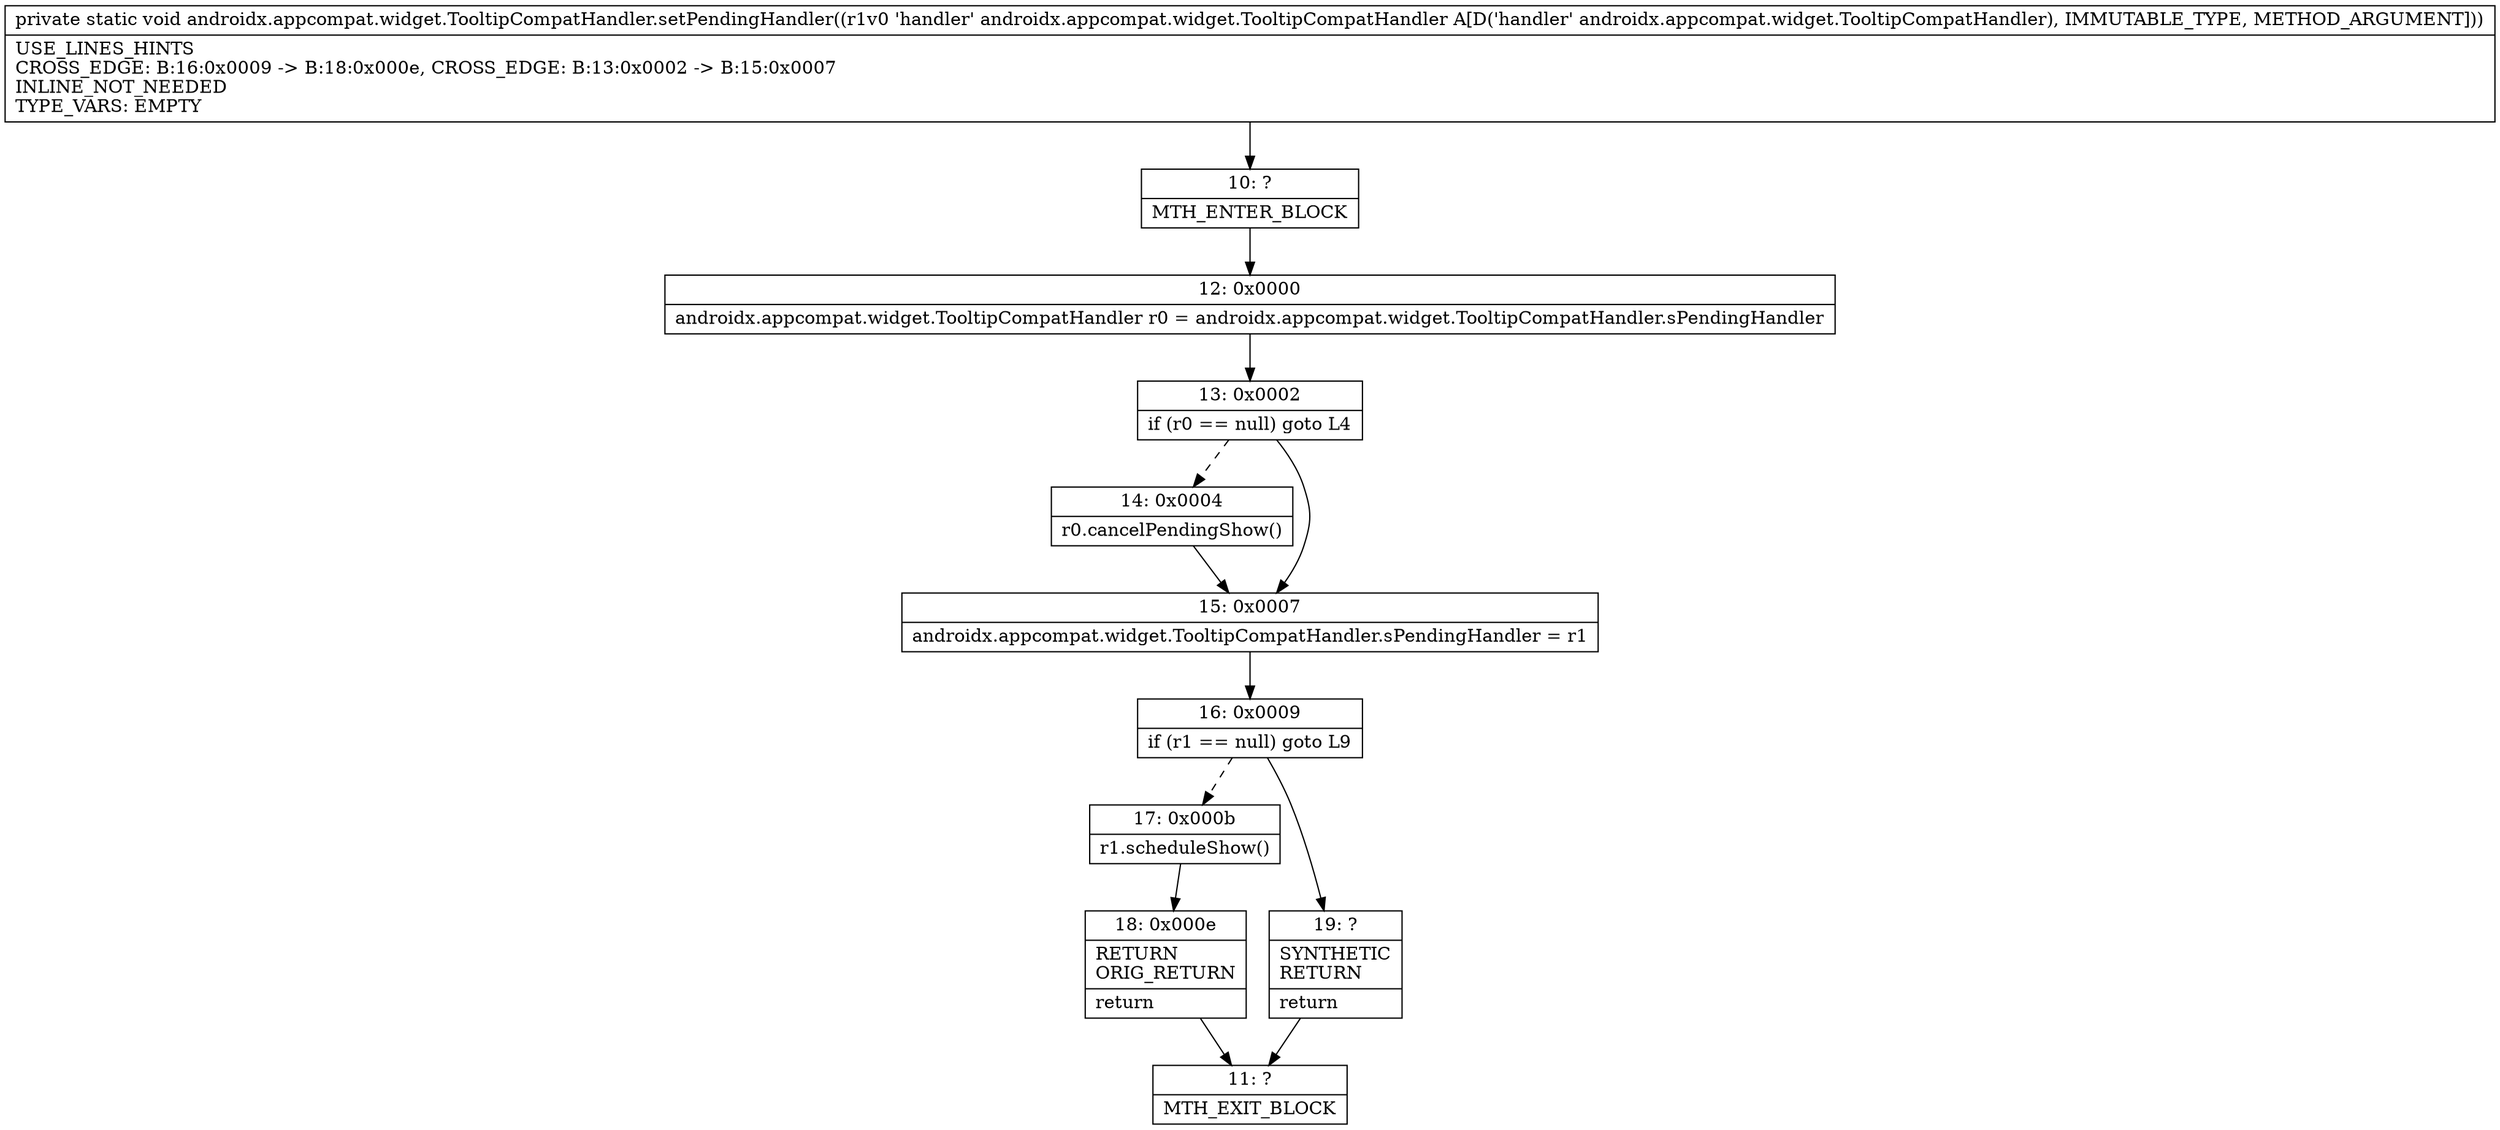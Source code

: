 digraph "CFG forandroidx.appcompat.widget.TooltipCompatHandler.setPendingHandler(Landroidx\/appcompat\/widget\/TooltipCompatHandler;)V" {
Node_10 [shape=record,label="{10\:\ ?|MTH_ENTER_BLOCK\l}"];
Node_12 [shape=record,label="{12\:\ 0x0000|androidx.appcompat.widget.TooltipCompatHandler r0 = androidx.appcompat.widget.TooltipCompatHandler.sPendingHandler\l}"];
Node_13 [shape=record,label="{13\:\ 0x0002|if (r0 == null) goto L4\l}"];
Node_14 [shape=record,label="{14\:\ 0x0004|r0.cancelPendingShow()\l}"];
Node_15 [shape=record,label="{15\:\ 0x0007|androidx.appcompat.widget.TooltipCompatHandler.sPendingHandler = r1\l}"];
Node_16 [shape=record,label="{16\:\ 0x0009|if (r1 == null) goto L9\l}"];
Node_17 [shape=record,label="{17\:\ 0x000b|r1.scheduleShow()\l}"];
Node_18 [shape=record,label="{18\:\ 0x000e|RETURN\lORIG_RETURN\l|return\l}"];
Node_11 [shape=record,label="{11\:\ ?|MTH_EXIT_BLOCK\l}"];
Node_19 [shape=record,label="{19\:\ ?|SYNTHETIC\lRETURN\l|return\l}"];
MethodNode[shape=record,label="{private static void androidx.appcompat.widget.TooltipCompatHandler.setPendingHandler((r1v0 'handler' androidx.appcompat.widget.TooltipCompatHandler A[D('handler' androidx.appcompat.widget.TooltipCompatHandler), IMMUTABLE_TYPE, METHOD_ARGUMENT]))  | USE_LINES_HINTS\lCROSS_EDGE: B:16:0x0009 \-\> B:18:0x000e, CROSS_EDGE: B:13:0x0002 \-\> B:15:0x0007\lINLINE_NOT_NEEDED\lTYPE_VARS: EMPTY\l}"];
MethodNode -> Node_10;Node_10 -> Node_12;
Node_12 -> Node_13;
Node_13 -> Node_14[style=dashed];
Node_13 -> Node_15;
Node_14 -> Node_15;
Node_15 -> Node_16;
Node_16 -> Node_17[style=dashed];
Node_16 -> Node_19;
Node_17 -> Node_18;
Node_18 -> Node_11;
Node_19 -> Node_11;
}

